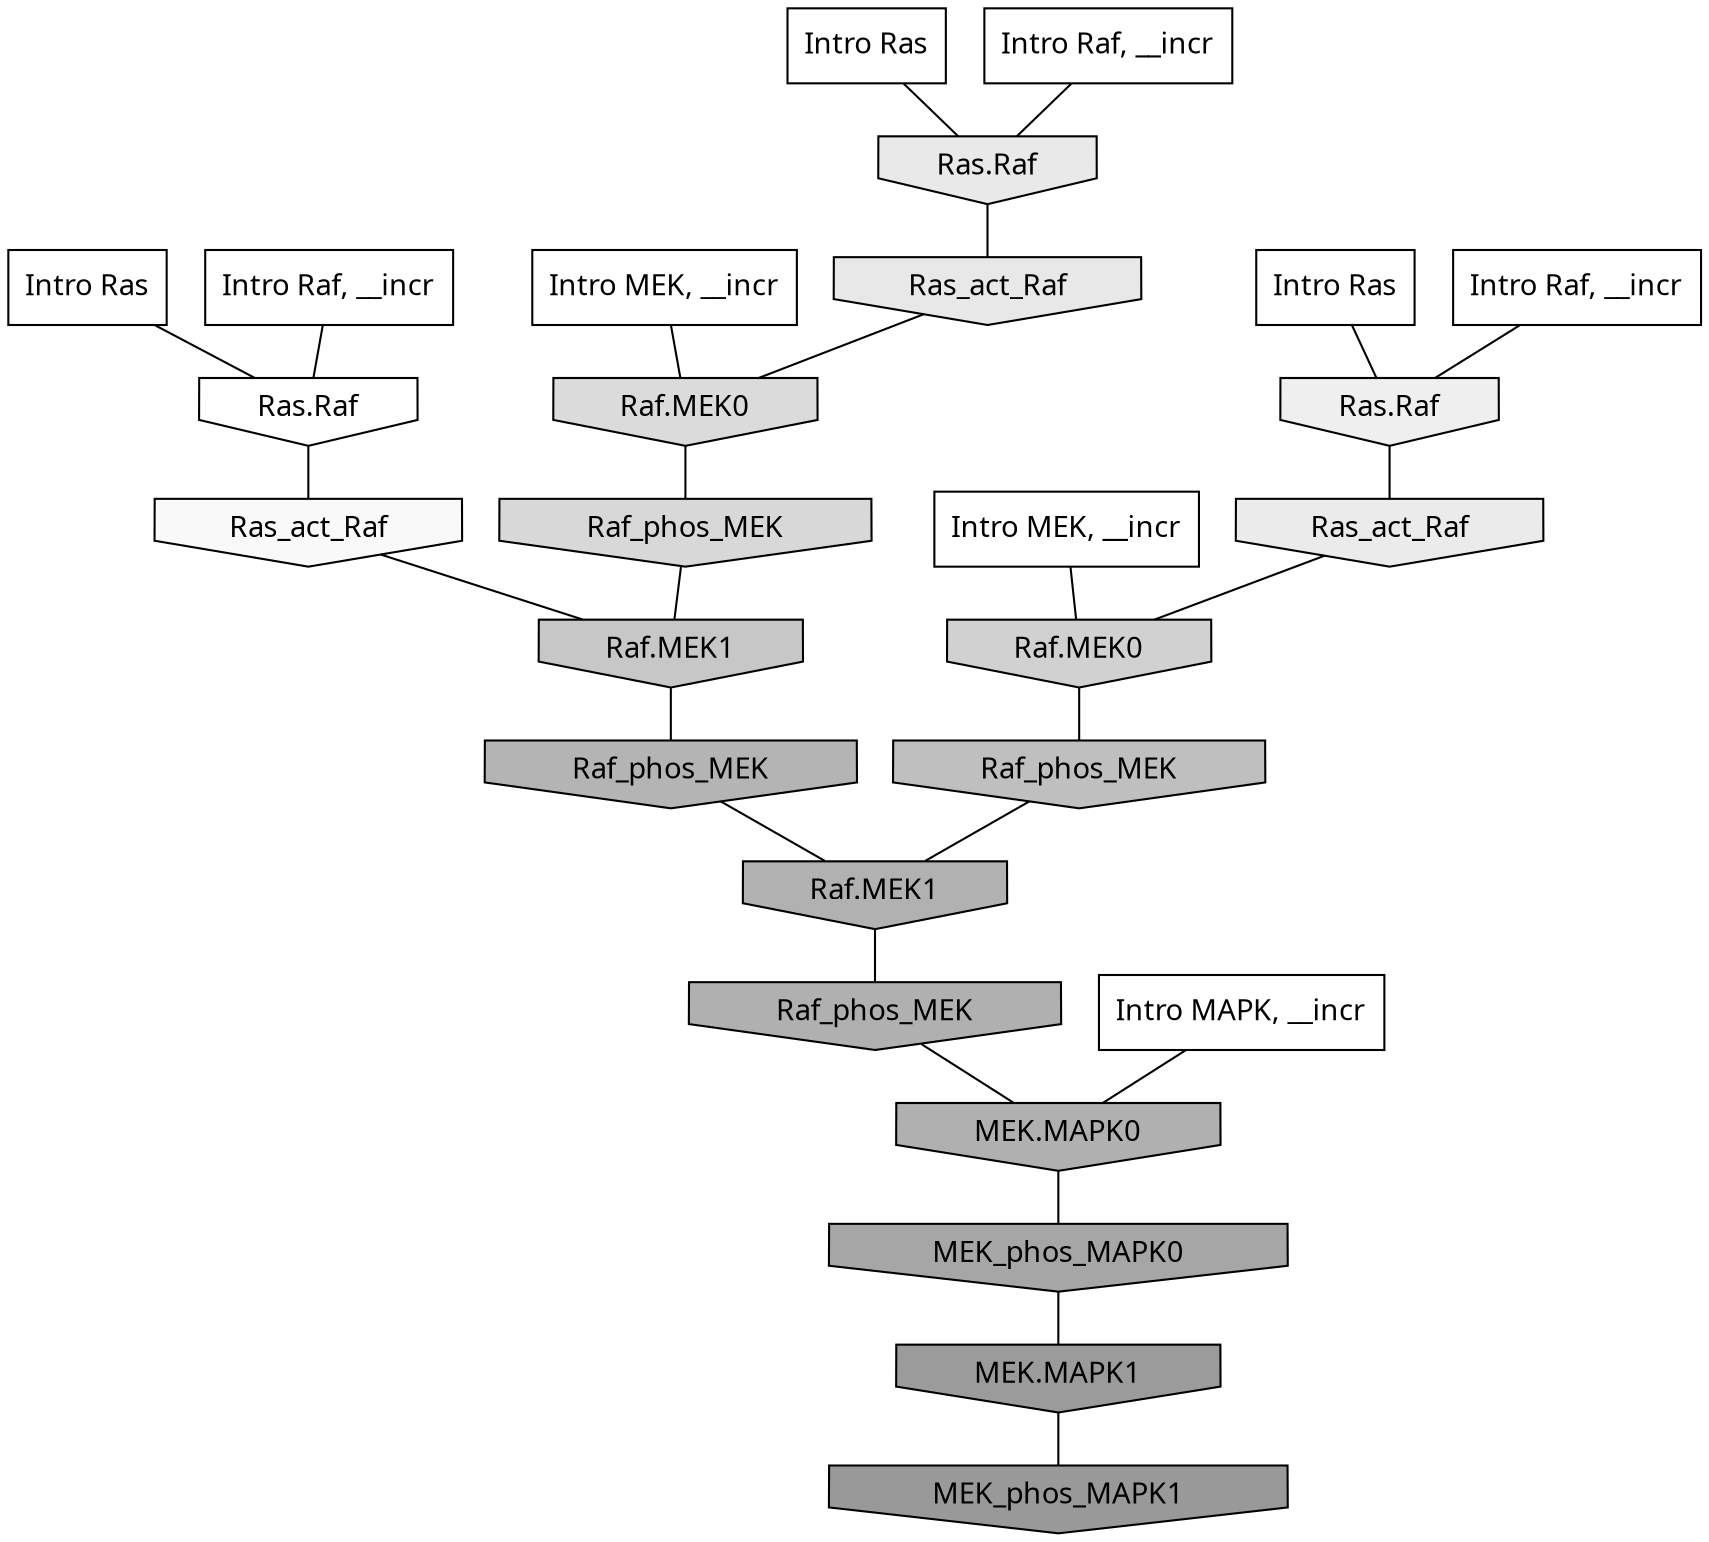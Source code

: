 digraph G{
  rankdir="TB";
  ranksep=0.30;
  node [fontname="CMU Serif"];
  edge [fontname="CMU Serif"];
  
  13 [label="Intro Ras", shape=rectangle, style=filled, fillcolor="0.000 0.000 1.000"]
  
  30 [label="Intro Ras", shape=rectangle, style=filled, fillcolor="0.000 0.000 1.000"]
  
  51 [label="Intro Ras", shape=rectangle, style=filled, fillcolor="0.000 0.000 1.000"]
  
  298 [label="Intro Raf, __incr", shape=rectangle, style=filled, fillcolor="0.000 0.000 1.000"]
  
  709 [label="Intro Raf, __incr", shape=rectangle, style=filled, fillcolor="0.000 0.000 1.000"]
  
  789 [label="Intro Raf, __incr", shape=rectangle, style=filled, fillcolor="0.000 0.000 1.000"]
  
  1763 [label="Intro MEK, __incr", shape=rectangle, style=filled, fillcolor="0.000 0.000 1.000"]
  
  1923 [label="Intro MEK, __incr", shape=rectangle, style=filled, fillcolor="0.000 0.000 1.000"]
  
  2792 [label="Intro MAPK, __incr", shape=rectangle, style=filled, fillcolor="0.000 0.000 1.000"]
  
  3334 [label="Ras.Raf", shape=invhouse, style=filled, fillcolor="0.000 0.000 0.996"]
  
  3468 [label="Ras_act_Raf", shape=invhouse, style=filled, fillcolor="0.000 0.000 0.975"]
  
  3818 [label="Ras.Raf", shape=invhouse, style=filled, fillcolor="0.000 0.000 0.936"]
  
  4063 [label="Ras_act_Raf", shape=invhouse, style=filled, fillcolor="0.000 0.000 0.920"]
  
  4154 [label="Ras.Raf", shape=invhouse, style=filled, fillcolor="0.000 0.000 0.914"]
  
  4228 [label="Ras_act_Raf", shape=invhouse, style=filled, fillcolor="0.000 0.000 0.908"]
  
  5028 [label="Raf.MEK0", shape=invhouse, style=filled, fillcolor="0.000 0.000 0.856"]
  
  5188 [label="Raf_phos_MEK", shape=invhouse, style=filled, fillcolor="0.000 0.000 0.846"]
  
  5686 [label="Raf.MEK0", shape=invhouse, style=filled, fillcolor="0.000 0.000 0.817"]
  
  6455 [label="Raf.MEK1", shape=invhouse, style=filled, fillcolor="0.000 0.000 0.780"]
  
  7365 [label="Raf_phos_MEK", shape=invhouse, style=filled, fillcolor="0.000 0.000 0.747"]
  
  8681 [label="Raf_phos_MEK", shape=invhouse, style=filled, fillcolor="0.000 0.000 0.707"]
  
  9118 [label="Raf.MEK1", shape=invhouse, style=filled, fillcolor="0.000 0.000 0.693"]
  
  9331 [label="Raf_phos_MEK", shape=invhouse, style=filled, fillcolor="0.000 0.000 0.688"]
  
  9334 [label="MEK.MAPK0", shape=invhouse, style=filled, fillcolor="0.000 0.000 0.688"]
  
  11175 [label="MEK_phos_MAPK0", shape=invhouse, style=filled, fillcolor="0.000 0.000 0.649"]
  
  13642 [label="MEK.MAPK1", shape=invhouse, style=filled, fillcolor="0.000 0.000 0.607"]
  
  14142 [label="MEK_phos_MAPK1", shape=invhouse, style=filled, fillcolor="0.000 0.000 0.600"]
  
  
  13642 -> 14142 [dir=none, color="0.000 0.000 0.000"] 
  11175 -> 13642 [dir=none, color="0.000 0.000 0.000"] 
  9334 -> 11175 [dir=none, color="0.000 0.000 0.000"] 
  9331 -> 9334 [dir=none, color="0.000 0.000 0.000"] 
  9118 -> 9331 [dir=none, color="0.000 0.000 0.000"] 
  8681 -> 9118 [dir=none, color="0.000 0.000 0.000"] 
  7365 -> 9118 [dir=none, color="0.000 0.000 0.000"] 
  6455 -> 8681 [dir=none, color="0.000 0.000 0.000"] 
  5686 -> 7365 [dir=none, color="0.000 0.000 0.000"] 
  5188 -> 6455 [dir=none, color="0.000 0.000 0.000"] 
  5028 -> 5188 [dir=none, color="0.000 0.000 0.000"] 
  4228 -> 5028 [dir=none, color="0.000 0.000 0.000"] 
  4154 -> 4228 [dir=none, color="0.000 0.000 0.000"] 
  4063 -> 5686 [dir=none, color="0.000 0.000 0.000"] 
  3818 -> 4063 [dir=none, color="0.000 0.000 0.000"] 
  3468 -> 6455 [dir=none, color="0.000 0.000 0.000"] 
  3334 -> 3468 [dir=none, color="0.000 0.000 0.000"] 
  2792 -> 9334 [dir=none, color="0.000 0.000 0.000"] 
  1923 -> 5686 [dir=none, color="0.000 0.000 0.000"] 
  1763 -> 5028 [dir=none, color="0.000 0.000 0.000"] 
  789 -> 3818 [dir=none, color="0.000 0.000 0.000"] 
  709 -> 4154 [dir=none, color="0.000 0.000 0.000"] 
  298 -> 3334 [dir=none, color="0.000 0.000 0.000"] 
  51 -> 3818 [dir=none, color="0.000 0.000 0.000"] 
  30 -> 4154 [dir=none, color="0.000 0.000 0.000"] 
  13 -> 3334 [dir=none, color="0.000 0.000 0.000"] 
  
  }
